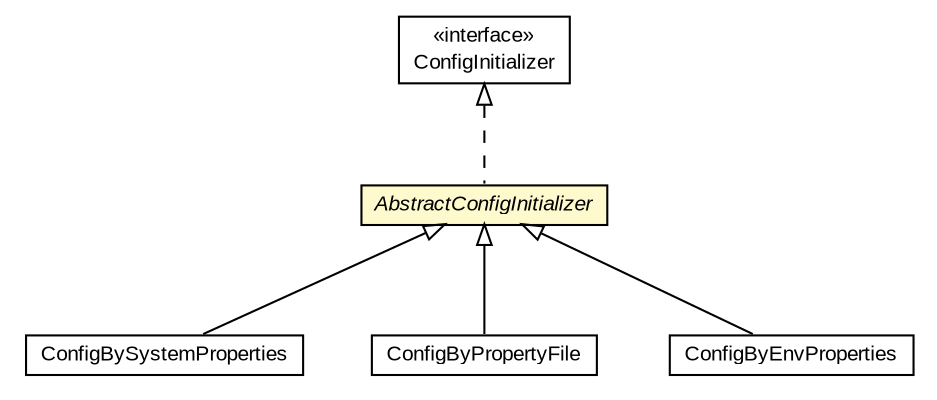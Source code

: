 #!/usr/local/bin/dot
#
# Class diagram 
# Generated by UMLGraph version R5_6-24-gf6e263 (http://www.umlgraph.org/)
#

digraph G {
	edge [fontname="arial",fontsize=10,labelfontname="arial",labelfontsize=10];
	node [fontname="arial",fontsize=10,shape=plaintext];
	nodesep=0.25;
	ranksep=0.5;
	// net.brabenetz.lib.securedproperties.config.ConfigInitializer
	c70 [label=<<table title="net.brabenetz.lib.securedproperties.config.ConfigInitializer" border="0" cellborder="1" cellspacing="0" cellpadding="2" port="p" href="./ConfigInitializer.html">
		<tr><td><table border="0" cellspacing="0" cellpadding="1">
<tr><td align="center" balign="center"> &#171;interface&#187; </td></tr>
<tr><td align="center" balign="center"> ConfigInitializer </td></tr>
		</table></td></tr>
		</table>>, URL="./ConfigInitializer.html", fontname="arial", fontcolor="black", fontsize=10.0];
	// net.brabenetz.lib.securedproperties.config.ConfigBySystemProperties
	c72 [label=<<table title="net.brabenetz.lib.securedproperties.config.ConfigBySystemProperties" border="0" cellborder="1" cellspacing="0" cellpadding="2" port="p" href="./ConfigBySystemProperties.html">
		<tr><td><table border="0" cellspacing="0" cellpadding="1">
<tr><td align="center" balign="center"> ConfigBySystemProperties </td></tr>
		</table></td></tr>
		</table>>, URL="./ConfigBySystemProperties.html", fontname="arial", fontcolor="black", fontsize=10.0];
	// net.brabenetz.lib.securedproperties.config.ConfigByPropertyFile
	c74 [label=<<table title="net.brabenetz.lib.securedproperties.config.ConfigByPropertyFile" border="0" cellborder="1" cellspacing="0" cellpadding="2" port="p" href="./ConfigByPropertyFile.html">
		<tr><td><table border="0" cellspacing="0" cellpadding="1">
<tr><td align="center" balign="center"> ConfigByPropertyFile </td></tr>
		</table></td></tr>
		</table>>, URL="./ConfigByPropertyFile.html", fontname="arial", fontcolor="black", fontsize=10.0];
	// net.brabenetz.lib.securedproperties.config.ConfigByEnvProperties
	c76 [label=<<table title="net.brabenetz.lib.securedproperties.config.ConfigByEnvProperties" border="0" cellborder="1" cellspacing="0" cellpadding="2" port="p" href="./ConfigByEnvProperties.html">
		<tr><td><table border="0" cellspacing="0" cellpadding="1">
<tr><td align="center" balign="center"> ConfigByEnvProperties </td></tr>
		</table></td></tr>
		</table>>, URL="./ConfigByEnvProperties.html", fontname="arial", fontcolor="black", fontsize=10.0];
	// net.brabenetz.lib.securedproperties.config.AbstractConfigInitializer
	c79 [label=<<table title="net.brabenetz.lib.securedproperties.config.AbstractConfigInitializer" border="0" cellborder="1" cellspacing="0" cellpadding="2" port="p" bgcolor="lemonChiffon" href="./AbstractConfigInitializer.html">
		<tr><td><table border="0" cellspacing="0" cellpadding="1">
<tr><td align="center" balign="center"><font face="arial italic"> AbstractConfigInitializer </font></td></tr>
		</table></td></tr>
		</table>>, URL="./AbstractConfigInitializer.html", fontname="arial", fontcolor="black", fontsize=10.0];
	//net.brabenetz.lib.securedproperties.config.ConfigBySystemProperties extends net.brabenetz.lib.securedproperties.config.AbstractConfigInitializer
	c79:p -> c72:p [dir=back,arrowtail=empty];
	//net.brabenetz.lib.securedproperties.config.ConfigByPropertyFile extends net.brabenetz.lib.securedproperties.config.AbstractConfigInitializer
	c79:p -> c74:p [dir=back,arrowtail=empty];
	//net.brabenetz.lib.securedproperties.config.ConfigByEnvProperties extends net.brabenetz.lib.securedproperties.config.AbstractConfigInitializer
	c79:p -> c76:p [dir=back,arrowtail=empty];
	//net.brabenetz.lib.securedproperties.config.AbstractConfigInitializer implements net.brabenetz.lib.securedproperties.config.ConfigInitializer
	c70:p -> c79:p [dir=back,arrowtail=empty,style=dashed];
}

